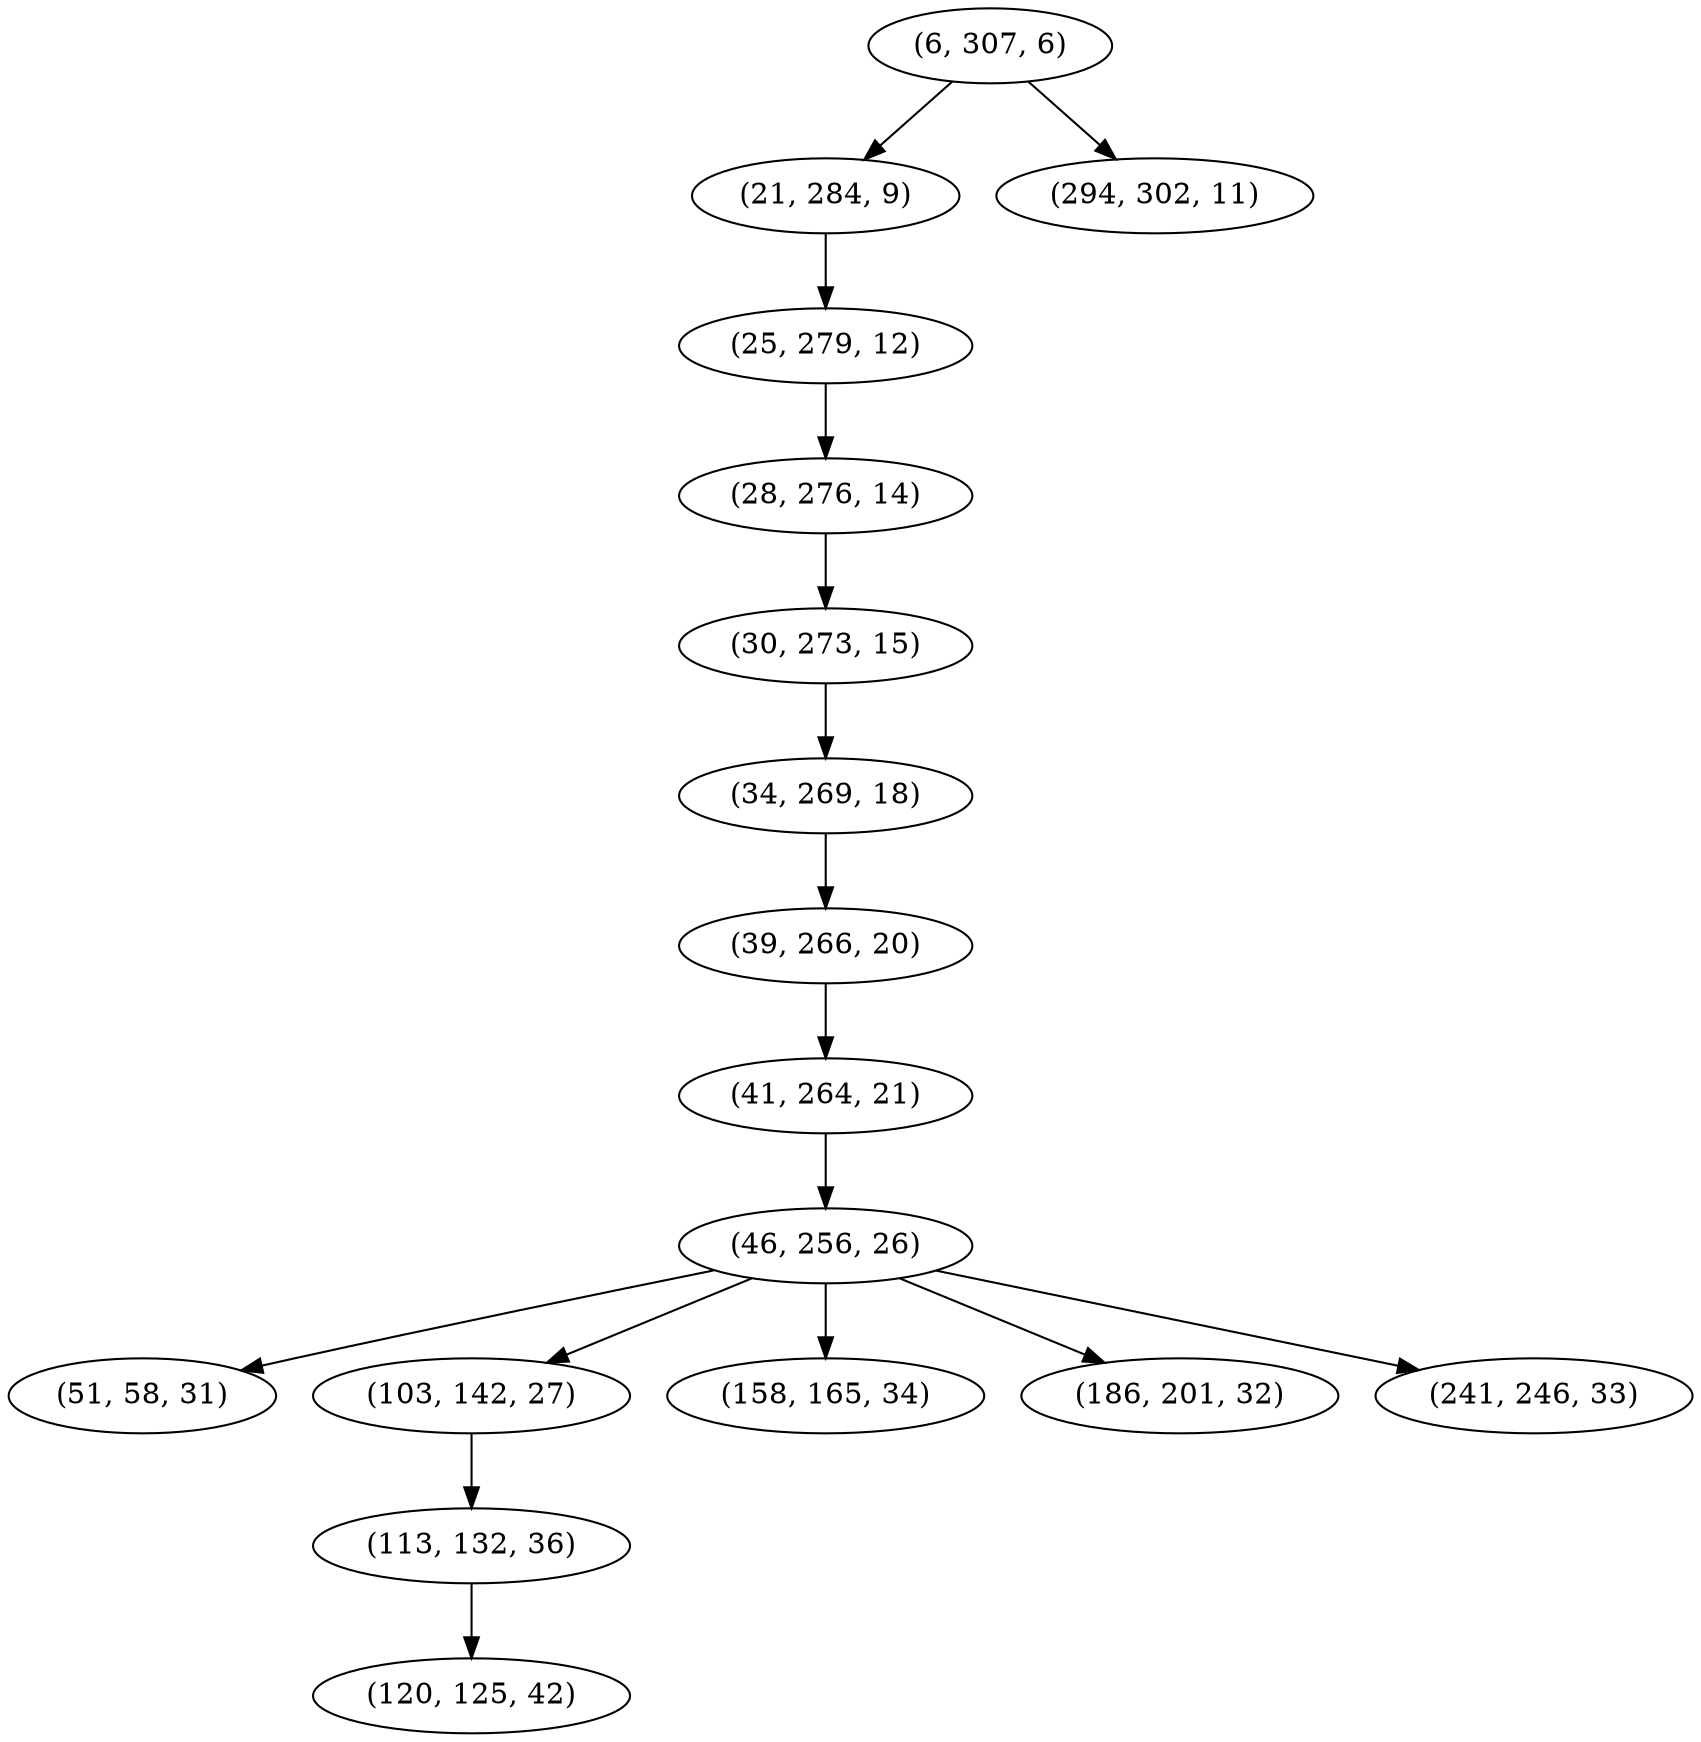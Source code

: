 digraph tree {
    "(6, 307, 6)";
    "(21, 284, 9)";
    "(25, 279, 12)";
    "(28, 276, 14)";
    "(30, 273, 15)";
    "(34, 269, 18)";
    "(39, 266, 20)";
    "(41, 264, 21)";
    "(46, 256, 26)";
    "(51, 58, 31)";
    "(103, 142, 27)";
    "(113, 132, 36)";
    "(120, 125, 42)";
    "(158, 165, 34)";
    "(186, 201, 32)";
    "(241, 246, 33)";
    "(294, 302, 11)";
    "(6, 307, 6)" -> "(21, 284, 9)";
    "(6, 307, 6)" -> "(294, 302, 11)";
    "(21, 284, 9)" -> "(25, 279, 12)";
    "(25, 279, 12)" -> "(28, 276, 14)";
    "(28, 276, 14)" -> "(30, 273, 15)";
    "(30, 273, 15)" -> "(34, 269, 18)";
    "(34, 269, 18)" -> "(39, 266, 20)";
    "(39, 266, 20)" -> "(41, 264, 21)";
    "(41, 264, 21)" -> "(46, 256, 26)";
    "(46, 256, 26)" -> "(51, 58, 31)";
    "(46, 256, 26)" -> "(103, 142, 27)";
    "(46, 256, 26)" -> "(158, 165, 34)";
    "(46, 256, 26)" -> "(186, 201, 32)";
    "(46, 256, 26)" -> "(241, 246, 33)";
    "(103, 142, 27)" -> "(113, 132, 36)";
    "(113, 132, 36)" -> "(120, 125, 42)";
}
